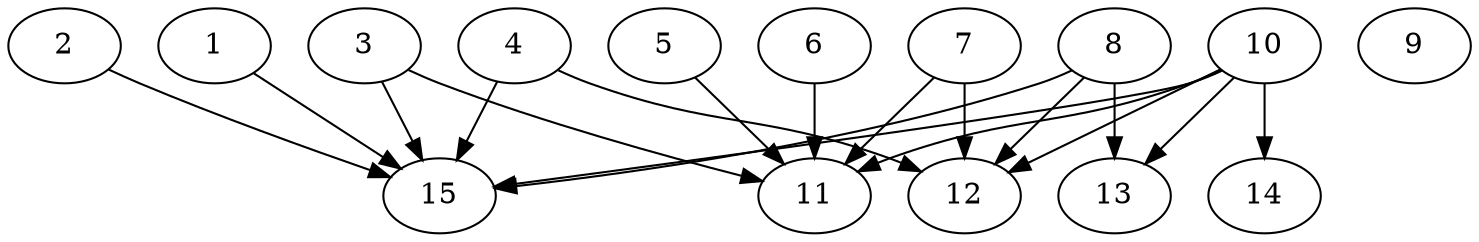 // DAG automatically generated by daggen at Thu Oct  3 13:59:27 2019
// ./daggen --dot -n 15 --ccr 0.4 --fat 0.9 --regular 0.7 --density 0.6 --mindata 5242880 --maxdata 52428800 
digraph G {
  1 [size="125905920", alpha="0.12", expect_size="50362368"] 
  1 -> 15 [size ="50362368"]
  2 [size="116285440", alpha="0.10", expect_size="46514176"] 
  2 -> 15 [size ="46514176"]
  3 [size="37806080", alpha="0.13", expect_size="15122432"] 
  3 -> 11 [size ="15122432"]
  3 -> 15 [size ="15122432"]
  4 [size="52674560", alpha="0.17", expect_size="21069824"] 
  4 -> 12 [size ="21069824"]
  4 -> 15 [size ="21069824"]
  5 [size="59824640", alpha="0.06", expect_size="23929856"] 
  5 -> 11 [size ="23929856"]
  6 [size="81423360", alpha="0.03", expect_size="32569344"] 
  6 -> 11 [size ="32569344"]
  7 [size="101419520", alpha="0.09", expect_size="40567808"] 
  7 -> 11 [size ="40567808"]
  7 -> 12 [size ="40567808"]
  8 [size="24893440", alpha="0.19", expect_size="9957376"] 
  8 -> 12 [size ="9957376"]
  8 -> 13 [size ="9957376"]
  8 -> 15 [size ="9957376"]
  9 [size="117160960", alpha="0.12", expect_size="46864384"] 
  10 [size="31080960", alpha="0.02", expect_size="12432384"] 
  10 -> 11 [size ="12432384"]
  10 -> 12 [size ="12432384"]
  10 -> 13 [size ="12432384"]
  10 -> 14 [size ="12432384"]
  10 -> 15 [size ="12432384"]
  11 [size="40284160", alpha="0.19", expect_size="16113664"] 
  12 [size="109204480", alpha="0.12", expect_size="43681792"] 
  13 [size="52052480", alpha="0.09", expect_size="20820992"] 
  14 [size="129792000", alpha="0.06", expect_size="51916800"] 
  15 [size="113553920", alpha="0.11", expect_size="45421568"] 
}
